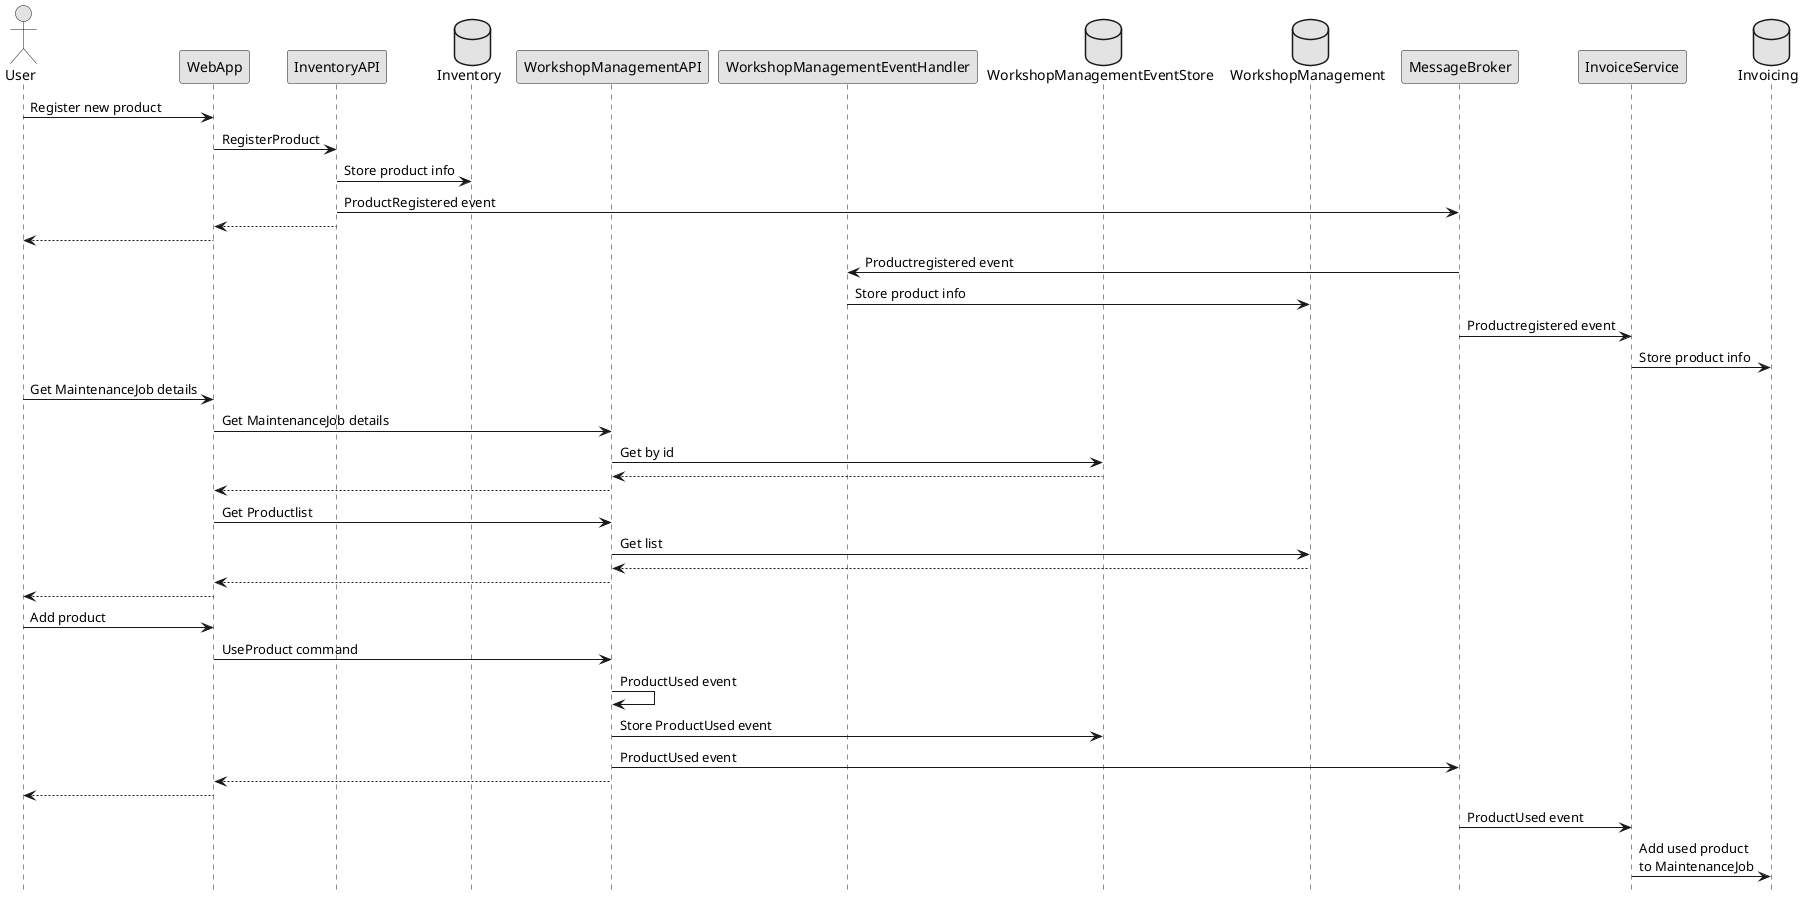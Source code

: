 @startuml

skinparam monochrome true
hide footbox

actor User
participant WebApp
participant InventoryAPI
database Inventory
participant WorkshopManagementAPI
participant WorkshopManagementEventHandler
database WorkshopManagementEventStore 
database WorkshopManagement
participant MessageBroker
participant InvoiceService
database Invoicing

User -> WebApp: Register new product
WebApp -> InventoryAPI: RegisterProduct
InventoryAPI -> Inventory: Store product info
InventoryAPI -> MessageBroker: ProductRegistered event
WebApp <-- InventoryAPI
User <-- WebApp
MessageBroker -> WorkshopManagementEventHandler: Productregistered event
WorkshopManagementEventHandler -> WorkshopManagement: Store product info
MessageBroker -> InvoiceService: Productregistered event
InvoiceService -> Invoicing: Store product info

User -> WebApp: Get MaintenanceJob details
WebApp -> WorkshopManagementAPI: Get MaintenanceJob details
WorkshopManagementAPI -> WorkshopManagementEventStore: Get by id
WorkshopManagementAPI <-- WorkshopManagementEventStore
WebApp <-- WorkshopManagementAPI
WebApp -> WorkshopManagementAPI: Get Productlist
WorkshopManagementAPI -> WorkshopManagement: Get list
WorkshopManagementAPI <-- WorkshopManagement
WebApp <-- WorkshopManagementAPI
User <-- WebApp
User -> WebApp: Add product
WebApp -> WorkshopManagementAPI: UseProduct command
WorkshopManagementAPI -> WorkshopManagementAPI: ProductUsed event
WorkshopManagementAPI -> WorkshopManagementEventStore: Store ProductUsed event
WorkshopManagementAPI -> MessageBroker: ProductUsed event
WebApp <-- WorkshopManagementAPI
User <-- WebApp

MessageBroker -> InvoiceService: ProductUsed event
InvoiceService -> Invoicing: Add used product\nto MaintenanceJob

@enduml
